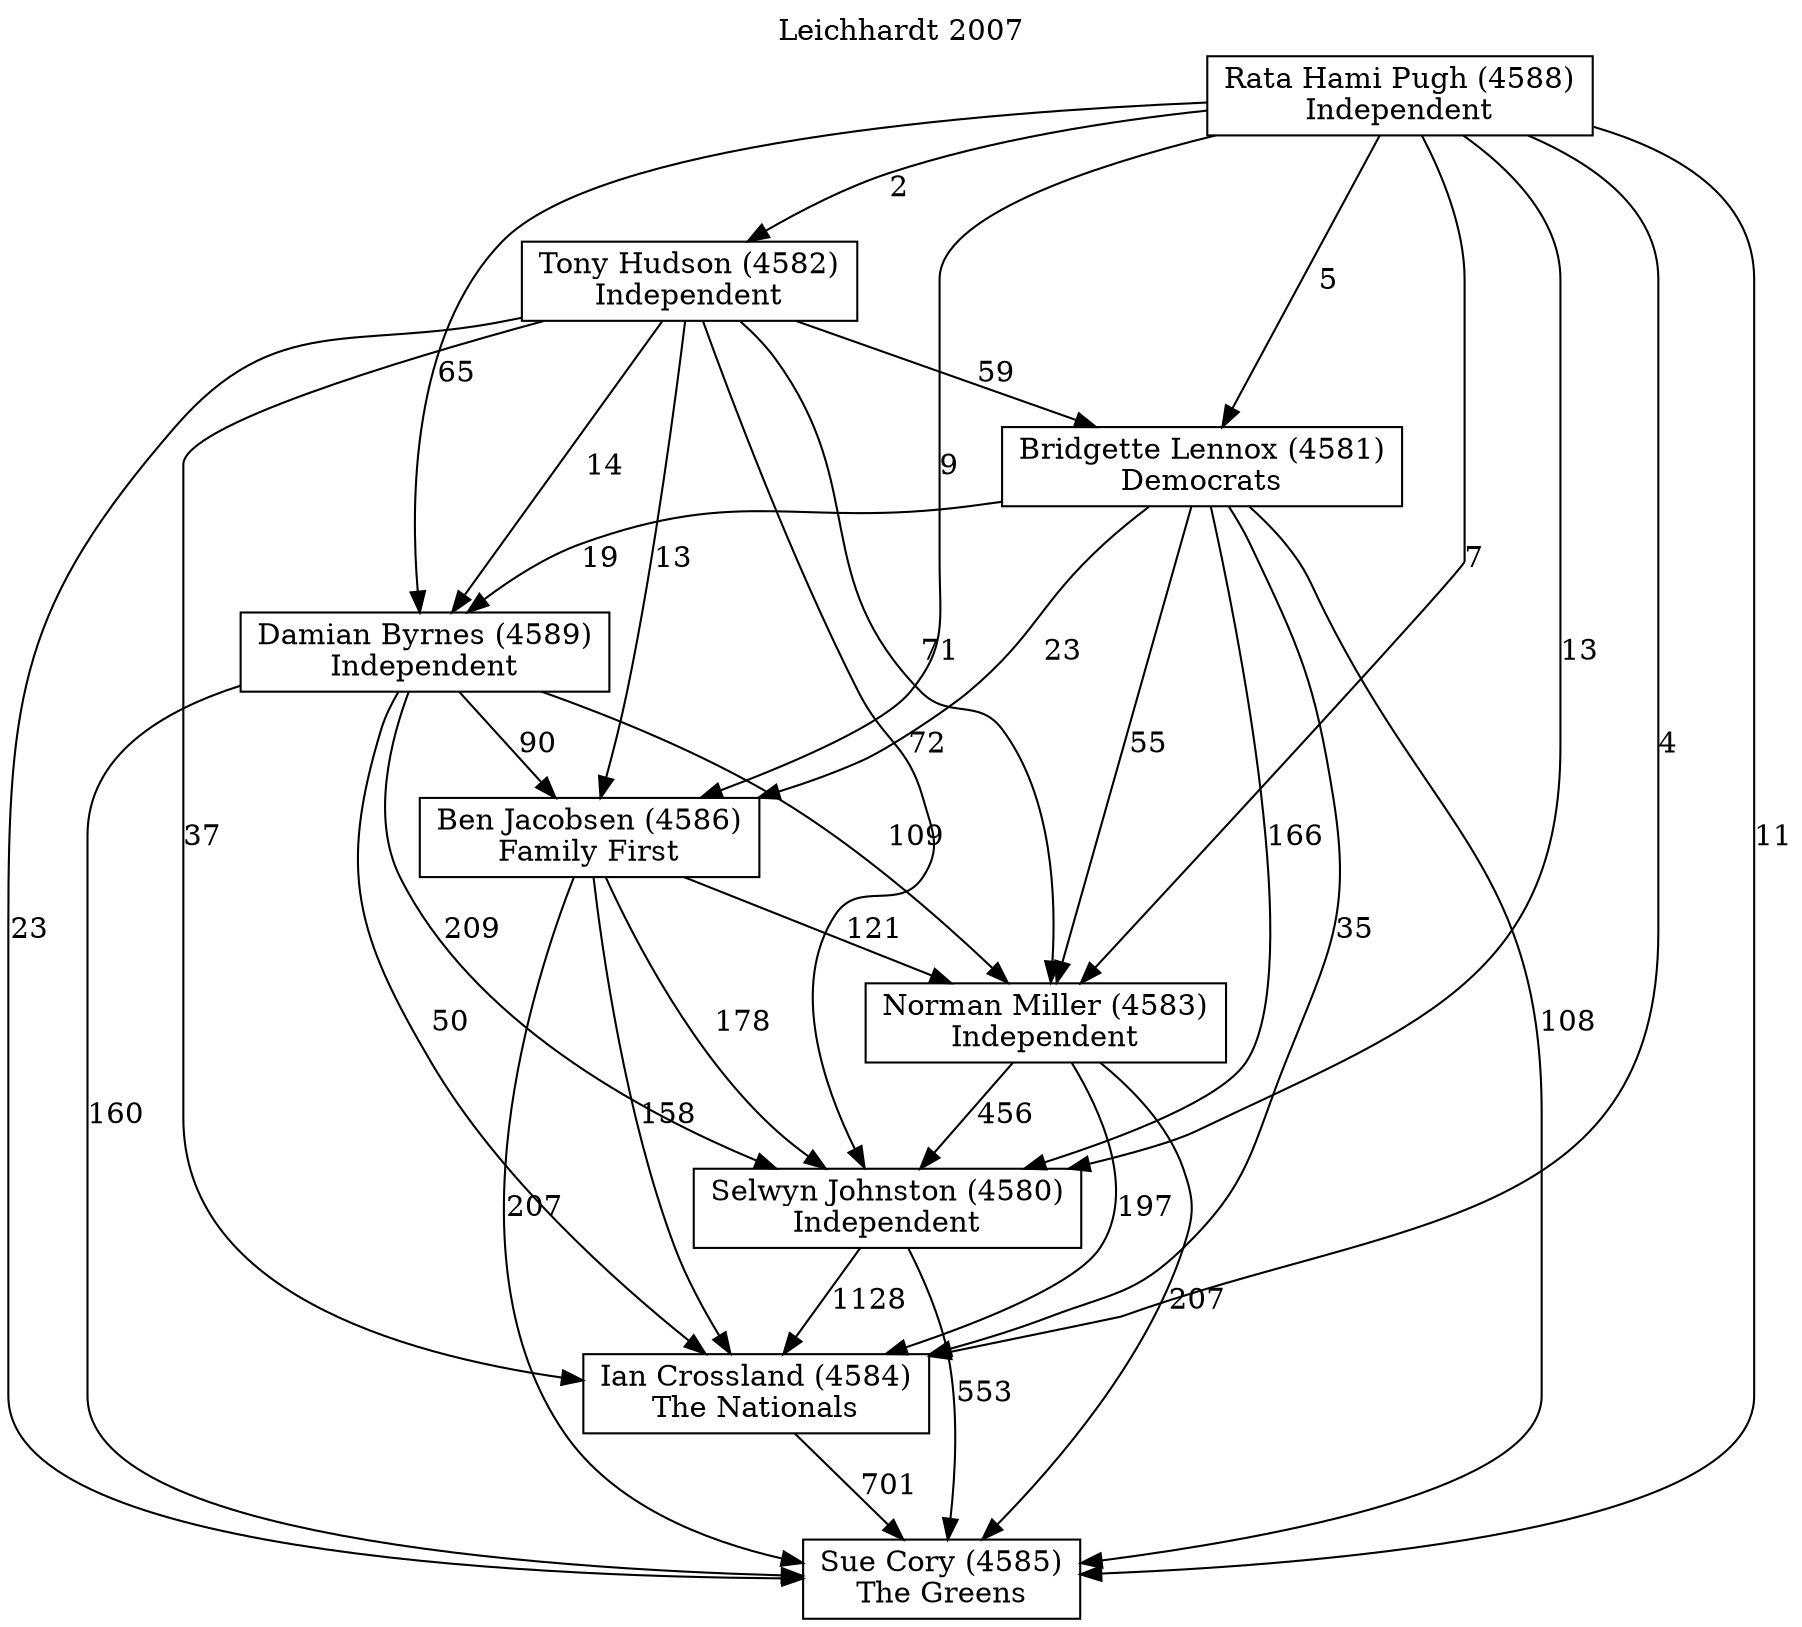 // House preference flow
digraph "Sue Cory (4585)_Leichhardt_2007" {
	graph [label="Leichhardt 2007" labelloc=t mclimit=10]
	node [shape=box]
	"Sue Cory (4585)" [label="Sue Cory (4585)
The Greens"]
	"Ian Crossland (4584)" [label="Ian Crossland (4584)
The Nationals"]
	"Selwyn Johnston (4580)" [label="Selwyn Johnston (4580)
Independent"]
	"Norman Miller (4583)" [label="Norman Miller (4583)
Independent"]
	"Ben Jacobsen (4586)" [label="Ben Jacobsen (4586)
Family First"]
	"Damian Byrnes (4589)" [label="Damian Byrnes (4589)
Independent"]
	"Bridgette Lennox (4581)" [label="Bridgette Lennox (4581)
Democrats"]
	"Tony Hudson (4582)" [label="Tony Hudson (4582)
Independent"]
	"Rata Hami Pugh (4588)" [label="Rata Hami Pugh (4588)
Independent"]
	"Sue Cory (4585)" [label="Sue Cory (4585)
The Greens"]
	"Selwyn Johnston (4580)" [label="Selwyn Johnston (4580)
Independent"]
	"Norman Miller (4583)" [label="Norman Miller (4583)
Independent"]
	"Ben Jacobsen (4586)" [label="Ben Jacobsen (4586)
Family First"]
	"Damian Byrnes (4589)" [label="Damian Byrnes (4589)
Independent"]
	"Bridgette Lennox (4581)" [label="Bridgette Lennox (4581)
Democrats"]
	"Tony Hudson (4582)" [label="Tony Hudson (4582)
Independent"]
	"Rata Hami Pugh (4588)" [label="Rata Hami Pugh (4588)
Independent"]
	"Sue Cory (4585)" [label="Sue Cory (4585)
The Greens"]
	"Norman Miller (4583)" [label="Norman Miller (4583)
Independent"]
	"Ben Jacobsen (4586)" [label="Ben Jacobsen (4586)
Family First"]
	"Damian Byrnes (4589)" [label="Damian Byrnes (4589)
Independent"]
	"Bridgette Lennox (4581)" [label="Bridgette Lennox (4581)
Democrats"]
	"Tony Hudson (4582)" [label="Tony Hudson (4582)
Independent"]
	"Rata Hami Pugh (4588)" [label="Rata Hami Pugh (4588)
Independent"]
	"Sue Cory (4585)" [label="Sue Cory (4585)
The Greens"]
	"Ben Jacobsen (4586)" [label="Ben Jacobsen (4586)
Family First"]
	"Damian Byrnes (4589)" [label="Damian Byrnes (4589)
Independent"]
	"Bridgette Lennox (4581)" [label="Bridgette Lennox (4581)
Democrats"]
	"Tony Hudson (4582)" [label="Tony Hudson (4582)
Independent"]
	"Rata Hami Pugh (4588)" [label="Rata Hami Pugh (4588)
Independent"]
	"Sue Cory (4585)" [label="Sue Cory (4585)
The Greens"]
	"Damian Byrnes (4589)" [label="Damian Byrnes (4589)
Independent"]
	"Bridgette Lennox (4581)" [label="Bridgette Lennox (4581)
Democrats"]
	"Tony Hudson (4582)" [label="Tony Hudson (4582)
Independent"]
	"Rata Hami Pugh (4588)" [label="Rata Hami Pugh (4588)
Independent"]
	"Sue Cory (4585)" [label="Sue Cory (4585)
The Greens"]
	"Bridgette Lennox (4581)" [label="Bridgette Lennox (4581)
Democrats"]
	"Tony Hudson (4582)" [label="Tony Hudson (4582)
Independent"]
	"Rata Hami Pugh (4588)" [label="Rata Hami Pugh (4588)
Independent"]
	"Sue Cory (4585)" [label="Sue Cory (4585)
The Greens"]
	"Tony Hudson (4582)" [label="Tony Hudson (4582)
Independent"]
	"Rata Hami Pugh (4588)" [label="Rata Hami Pugh (4588)
Independent"]
	"Sue Cory (4585)" [label="Sue Cory (4585)
The Greens"]
	"Rata Hami Pugh (4588)" [label="Rata Hami Pugh (4588)
Independent"]
	"Rata Hami Pugh (4588)" [label="Rata Hami Pugh (4588)
Independent"]
	"Tony Hudson (4582)" [label="Tony Hudson (4582)
Independent"]
	"Rata Hami Pugh (4588)" [label="Rata Hami Pugh (4588)
Independent"]
	"Rata Hami Pugh (4588)" [label="Rata Hami Pugh (4588)
Independent"]
	"Bridgette Lennox (4581)" [label="Bridgette Lennox (4581)
Democrats"]
	"Tony Hudson (4582)" [label="Tony Hudson (4582)
Independent"]
	"Rata Hami Pugh (4588)" [label="Rata Hami Pugh (4588)
Independent"]
	"Bridgette Lennox (4581)" [label="Bridgette Lennox (4581)
Democrats"]
	"Rata Hami Pugh (4588)" [label="Rata Hami Pugh (4588)
Independent"]
	"Rata Hami Pugh (4588)" [label="Rata Hami Pugh (4588)
Independent"]
	"Tony Hudson (4582)" [label="Tony Hudson (4582)
Independent"]
	"Rata Hami Pugh (4588)" [label="Rata Hami Pugh (4588)
Independent"]
	"Rata Hami Pugh (4588)" [label="Rata Hami Pugh (4588)
Independent"]
	"Damian Byrnes (4589)" [label="Damian Byrnes (4589)
Independent"]
	"Bridgette Lennox (4581)" [label="Bridgette Lennox (4581)
Democrats"]
	"Tony Hudson (4582)" [label="Tony Hudson (4582)
Independent"]
	"Rata Hami Pugh (4588)" [label="Rata Hami Pugh (4588)
Independent"]
	"Damian Byrnes (4589)" [label="Damian Byrnes (4589)
Independent"]
	"Tony Hudson (4582)" [label="Tony Hudson (4582)
Independent"]
	"Rata Hami Pugh (4588)" [label="Rata Hami Pugh (4588)
Independent"]
	"Damian Byrnes (4589)" [label="Damian Byrnes (4589)
Independent"]
	"Rata Hami Pugh (4588)" [label="Rata Hami Pugh (4588)
Independent"]
	"Rata Hami Pugh (4588)" [label="Rata Hami Pugh (4588)
Independent"]
	"Tony Hudson (4582)" [label="Tony Hudson (4582)
Independent"]
	"Rata Hami Pugh (4588)" [label="Rata Hami Pugh (4588)
Independent"]
	"Rata Hami Pugh (4588)" [label="Rata Hami Pugh (4588)
Independent"]
	"Bridgette Lennox (4581)" [label="Bridgette Lennox (4581)
Democrats"]
	"Tony Hudson (4582)" [label="Tony Hudson (4582)
Independent"]
	"Rata Hami Pugh (4588)" [label="Rata Hami Pugh (4588)
Independent"]
	"Bridgette Lennox (4581)" [label="Bridgette Lennox (4581)
Democrats"]
	"Rata Hami Pugh (4588)" [label="Rata Hami Pugh (4588)
Independent"]
	"Rata Hami Pugh (4588)" [label="Rata Hami Pugh (4588)
Independent"]
	"Tony Hudson (4582)" [label="Tony Hudson (4582)
Independent"]
	"Rata Hami Pugh (4588)" [label="Rata Hami Pugh (4588)
Independent"]
	"Rata Hami Pugh (4588)" [label="Rata Hami Pugh (4588)
Independent"]
	"Ben Jacobsen (4586)" [label="Ben Jacobsen (4586)
Family First"]
	"Damian Byrnes (4589)" [label="Damian Byrnes (4589)
Independent"]
	"Bridgette Lennox (4581)" [label="Bridgette Lennox (4581)
Democrats"]
	"Tony Hudson (4582)" [label="Tony Hudson (4582)
Independent"]
	"Rata Hami Pugh (4588)" [label="Rata Hami Pugh (4588)
Independent"]
	"Ben Jacobsen (4586)" [label="Ben Jacobsen (4586)
Family First"]
	"Bridgette Lennox (4581)" [label="Bridgette Lennox (4581)
Democrats"]
	"Tony Hudson (4582)" [label="Tony Hudson (4582)
Independent"]
	"Rata Hami Pugh (4588)" [label="Rata Hami Pugh (4588)
Independent"]
	"Ben Jacobsen (4586)" [label="Ben Jacobsen (4586)
Family First"]
	"Tony Hudson (4582)" [label="Tony Hudson (4582)
Independent"]
	"Rata Hami Pugh (4588)" [label="Rata Hami Pugh (4588)
Independent"]
	"Ben Jacobsen (4586)" [label="Ben Jacobsen (4586)
Family First"]
	"Rata Hami Pugh (4588)" [label="Rata Hami Pugh (4588)
Independent"]
	"Rata Hami Pugh (4588)" [label="Rata Hami Pugh (4588)
Independent"]
	"Tony Hudson (4582)" [label="Tony Hudson (4582)
Independent"]
	"Rata Hami Pugh (4588)" [label="Rata Hami Pugh (4588)
Independent"]
	"Rata Hami Pugh (4588)" [label="Rata Hami Pugh (4588)
Independent"]
	"Bridgette Lennox (4581)" [label="Bridgette Lennox (4581)
Democrats"]
	"Tony Hudson (4582)" [label="Tony Hudson (4582)
Independent"]
	"Rata Hami Pugh (4588)" [label="Rata Hami Pugh (4588)
Independent"]
	"Bridgette Lennox (4581)" [label="Bridgette Lennox (4581)
Democrats"]
	"Rata Hami Pugh (4588)" [label="Rata Hami Pugh (4588)
Independent"]
	"Rata Hami Pugh (4588)" [label="Rata Hami Pugh (4588)
Independent"]
	"Tony Hudson (4582)" [label="Tony Hudson (4582)
Independent"]
	"Rata Hami Pugh (4588)" [label="Rata Hami Pugh (4588)
Independent"]
	"Rata Hami Pugh (4588)" [label="Rata Hami Pugh (4588)
Independent"]
	"Damian Byrnes (4589)" [label="Damian Byrnes (4589)
Independent"]
	"Bridgette Lennox (4581)" [label="Bridgette Lennox (4581)
Democrats"]
	"Tony Hudson (4582)" [label="Tony Hudson (4582)
Independent"]
	"Rata Hami Pugh (4588)" [label="Rata Hami Pugh (4588)
Independent"]
	"Damian Byrnes (4589)" [label="Damian Byrnes (4589)
Independent"]
	"Tony Hudson (4582)" [label="Tony Hudson (4582)
Independent"]
	"Rata Hami Pugh (4588)" [label="Rata Hami Pugh (4588)
Independent"]
	"Damian Byrnes (4589)" [label="Damian Byrnes (4589)
Independent"]
	"Rata Hami Pugh (4588)" [label="Rata Hami Pugh (4588)
Independent"]
	"Rata Hami Pugh (4588)" [label="Rata Hami Pugh (4588)
Independent"]
	"Tony Hudson (4582)" [label="Tony Hudson (4582)
Independent"]
	"Rata Hami Pugh (4588)" [label="Rata Hami Pugh (4588)
Independent"]
	"Rata Hami Pugh (4588)" [label="Rata Hami Pugh (4588)
Independent"]
	"Bridgette Lennox (4581)" [label="Bridgette Lennox (4581)
Democrats"]
	"Tony Hudson (4582)" [label="Tony Hudson (4582)
Independent"]
	"Rata Hami Pugh (4588)" [label="Rata Hami Pugh (4588)
Independent"]
	"Bridgette Lennox (4581)" [label="Bridgette Lennox (4581)
Democrats"]
	"Rata Hami Pugh (4588)" [label="Rata Hami Pugh (4588)
Independent"]
	"Rata Hami Pugh (4588)" [label="Rata Hami Pugh (4588)
Independent"]
	"Tony Hudson (4582)" [label="Tony Hudson (4582)
Independent"]
	"Rata Hami Pugh (4588)" [label="Rata Hami Pugh (4588)
Independent"]
	"Rata Hami Pugh (4588)" [label="Rata Hami Pugh (4588)
Independent"]
	"Norman Miller (4583)" [label="Norman Miller (4583)
Independent"]
	"Ben Jacobsen (4586)" [label="Ben Jacobsen (4586)
Family First"]
	"Damian Byrnes (4589)" [label="Damian Byrnes (4589)
Independent"]
	"Bridgette Lennox (4581)" [label="Bridgette Lennox (4581)
Democrats"]
	"Tony Hudson (4582)" [label="Tony Hudson (4582)
Independent"]
	"Rata Hami Pugh (4588)" [label="Rata Hami Pugh (4588)
Independent"]
	"Norman Miller (4583)" [label="Norman Miller (4583)
Independent"]
	"Damian Byrnes (4589)" [label="Damian Byrnes (4589)
Independent"]
	"Bridgette Lennox (4581)" [label="Bridgette Lennox (4581)
Democrats"]
	"Tony Hudson (4582)" [label="Tony Hudson (4582)
Independent"]
	"Rata Hami Pugh (4588)" [label="Rata Hami Pugh (4588)
Independent"]
	"Norman Miller (4583)" [label="Norman Miller (4583)
Independent"]
	"Bridgette Lennox (4581)" [label="Bridgette Lennox (4581)
Democrats"]
	"Tony Hudson (4582)" [label="Tony Hudson (4582)
Independent"]
	"Rata Hami Pugh (4588)" [label="Rata Hami Pugh (4588)
Independent"]
	"Norman Miller (4583)" [label="Norman Miller (4583)
Independent"]
	"Tony Hudson (4582)" [label="Tony Hudson (4582)
Independent"]
	"Rata Hami Pugh (4588)" [label="Rata Hami Pugh (4588)
Independent"]
	"Norman Miller (4583)" [label="Norman Miller (4583)
Independent"]
	"Rata Hami Pugh (4588)" [label="Rata Hami Pugh (4588)
Independent"]
	"Rata Hami Pugh (4588)" [label="Rata Hami Pugh (4588)
Independent"]
	"Tony Hudson (4582)" [label="Tony Hudson (4582)
Independent"]
	"Rata Hami Pugh (4588)" [label="Rata Hami Pugh (4588)
Independent"]
	"Rata Hami Pugh (4588)" [label="Rata Hami Pugh (4588)
Independent"]
	"Bridgette Lennox (4581)" [label="Bridgette Lennox (4581)
Democrats"]
	"Tony Hudson (4582)" [label="Tony Hudson (4582)
Independent"]
	"Rata Hami Pugh (4588)" [label="Rata Hami Pugh (4588)
Independent"]
	"Bridgette Lennox (4581)" [label="Bridgette Lennox (4581)
Democrats"]
	"Rata Hami Pugh (4588)" [label="Rata Hami Pugh (4588)
Independent"]
	"Rata Hami Pugh (4588)" [label="Rata Hami Pugh (4588)
Independent"]
	"Tony Hudson (4582)" [label="Tony Hudson (4582)
Independent"]
	"Rata Hami Pugh (4588)" [label="Rata Hami Pugh (4588)
Independent"]
	"Rata Hami Pugh (4588)" [label="Rata Hami Pugh (4588)
Independent"]
	"Damian Byrnes (4589)" [label="Damian Byrnes (4589)
Independent"]
	"Bridgette Lennox (4581)" [label="Bridgette Lennox (4581)
Democrats"]
	"Tony Hudson (4582)" [label="Tony Hudson (4582)
Independent"]
	"Rata Hami Pugh (4588)" [label="Rata Hami Pugh (4588)
Independent"]
	"Damian Byrnes (4589)" [label="Damian Byrnes (4589)
Independent"]
	"Tony Hudson (4582)" [label="Tony Hudson (4582)
Independent"]
	"Rata Hami Pugh (4588)" [label="Rata Hami Pugh (4588)
Independent"]
	"Damian Byrnes (4589)" [label="Damian Byrnes (4589)
Independent"]
	"Rata Hami Pugh (4588)" [label="Rata Hami Pugh (4588)
Independent"]
	"Rata Hami Pugh (4588)" [label="Rata Hami Pugh (4588)
Independent"]
	"Tony Hudson (4582)" [label="Tony Hudson (4582)
Independent"]
	"Rata Hami Pugh (4588)" [label="Rata Hami Pugh (4588)
Independent"]
	"Rata Hami Pugh (4588)" [label="Rata Hami Pugh (4588)
Independent"]
	"Bridgette Lennox (4581)" [label="Bridgette Lennox (4581)
Democrats"]
	"Tony Hudson (4582)" [label="Tony Hudson (4582)
Independent"]
	"Rata Hami Pugh (4588)" [label="Rata Hami Pugh (4588)
Independent"]
	"Bridgette Lennox (4581)" [label="Bridgette Lennox (4581)
Democrats"]
	"Rata Hami Pugh (4588)" [label="Rata Hami Pugh (4588)
Independent"]
	"Rata Hami Pugh (4588)" [label="Rata Hami Pugh (4588)
Independent"]
	"Tony Hudson (4582)" [label="Tony Hudson (4582)
Independent"]
	"Rata Hami Pugh (4588)" [label="Rata Hami Pugh (4588)
Independent"]
	"Rata Hami Pugh (4588)" [label="Rata Hami Pugh (4588)
Independent"]
	"Ben Jacobsen (4586)" [label="Ben Jacobsen (4586)
Family First"]
	"Damian Byrnes (4589)" [label="Damian Byrnes (4589)
Independent"]
	"Bridgette Lennox (4581)" [label="Bridgette Lennox (4581)
Democrats"]
	"Tony Hudson (4582)" [label="Tony Hudson (4582)
Independent"]
	"Rata Hami Pugh (4588)" [label="Rata Hami Pugh (4588)
Independent"]
	"Ben Jacobsen (4586)" [label="Ben Jacobsen (4586)
Family First"]
	"Bridgette Lennox (4581)" [label="Bridgette Lennox (4581)
Democrats"]
	"Tony Hudson (4582)" [label="Tony Hudson (4582)
Independent"]
	"Rata Hami Pugh (4588)" [label="Rata Hami Pugh (4588)
Independent"]
	"Ben Jacobsen (4586)" [label="Ben Jacobsen (4586)
Family First"]
	"Tony Hudson (4582)" [label="Tony Hudson (4582)
Independent"]
	"Rata Hami Pugh (4588)" [label="Rata Hami Pugh (4588)
Independent"]
	"Ben Jacobsen (4586)" [label="Ben Jacobsen (4586)
Family First"]
	"Rata Hami Pugh (4588)" [label="Rata Hami Pugh (4588)
Independent"]
	"Rata Hami Pugh (4588)" [label="Rata Hami Pugh (4588)
Independent"]
	"Tony Hudson (4582)" [label="Tony Hudson (4582)
Independent"]
	"Rata Hami Pugh (4588)" [label="Rata Hami Pugh (4588)
Independent"]
	"Rata Hami Pugh (4588)" [label="Rata Hami Pugh (4588)
Independent"]
	"Bridgette Lennox (4581)" [label="Bridgette Lennox (4581)
Democrats"]
	"Tony Hudson (4582)" [label="Tony Hudson (4582)
Independent"]
	"Rata Hami Pugh (4588)" [label="Rata Hami Pugh (4588)
Independent"]
	"Bridgette Lennox (4581)" [label="Bridgette Lennox (4581)
Democrats"]
	"Rata Hami Pugh (4588)" [label="Rata Hami Pugh (4588)
Independent"]
	"Rata Hami Pugh (4588)" [label="Rata Hami Pugh (4588)
Independent"]
	"Tony Hudson (4582)" [label="Tony Hudson (4582)
Independent"]
	"Rata Hami Pugh (4588)" [label="Rata Hami Pugh (4588)
Independent"]
	"Rata Hami Pugh (4588)" [label="Rata Hami Pugh (4588)
Independent"]
	"Damian Byrnes (4589)" [label="Damian Byrnes (4589)
Independent"]
	"Bridgette Lennox (4581)" [label="Bridgette Lennox (4581)
Democrats"]
	"Tony Hudson (4582)" [label="Tony Hudson (4582)
Independent"]
	"Rata Hami Pugh (4588)" [label="Rata Hami Pugh (4588)
Independent"]
	"Damian Byrnes (4589)" [label="Damian Byrnes (4589)
Independent"]
	"Tony Hudson (4582)" [label="Tony Hudson (4582)
Independent"]
	"Rata Hami Pugh (4588)" [label="Rata Hami Pugh (4588)
Independent"]
	"Damian Byrnes (4589)" [label="Damian Byrnes (4589)
Independent"]
	"Rata Hami Pugh (4588)" [label="Rata Hami Pugh (4588)
Independent"]
	"Rata Hami Pugh (4588)" [label="Rata Hami Pugh (4588)
Independent"]
	"Tony Hudson (4582)" [label="Tony Hudson (4582)
Independent"]
	"Rata Hami Pugh (4588)" [label="Rata Hami Pugh (4588)
Independent"]
	"Rata Hami Pugh (4588)" [label="Rata Hami Pugh (4588)
Independent"]
	"Bridgette Lennox (4581)" [label="Bridgette Lennox (4581)
Democrats"]
	"Tony Hudson (4582)" [label="Tony Hudson (4582)
Independent"]
	"Rata Hami Pugh (4588)" [label="Rata Hami Pugh (4588)
Independent"]
	"Bridgette Lennox (4581)" [label="Bridgette Lennox (4581)
Democrats"]
	"Rata Hami Pugh (4588)" [label="Rata Hami Pugh (4588)
Independent"]
	"Rata Hami Pugh (4588)" [label="Rata Hami Pugh (4588)
Independent"]
	"Tony Hudson (4582)" [label="Tony Hudson (4582)
Independent"]
	"Rata Hami Pugh (4588)" [label="Rata Hami Pugh (4588)
Independent"]
	"Rata Hami Pugh (4588)" [label="Rata Hami Pugh (4588)
Independent"]
	"Selwyn Johnston (4580)" [label="Selwyn Johnston (4580)
Independent"]
	"Norman Miller (4583)" [label="Norman Miller (4583)
Independent"]
	"Ben Jacobsen (4586)" [label="Ben Jacobsen (4586)
Family First"]
	"Damian Byrnes (4589)" [label="Damian Byrnes (4589)
Independent"]
	"Bridgette Lennox (4581)" [label="Bridgette Lennox (4581)
Democrats"]
	"Tony Hudson (4582)" [label="Tony Hudson (4582)
Independent"]
	"Rata Hami Pugh (4588)" [label="Rata Hami Pugh (4588)
Independent"]
	"Selwyn Johnston (4580)" [label="Selwyn Johnston (4580)
Independent"]
	"Ben Jacobsen (4586)" [label="Ben Jacobsen (4586)
Family First"]
	"Damian Byrnes (4589)" [label="Damian Byrnes (4589)
Independent"]
	"Bridgette Lennox (4581)" [label="Bridgette Lennox (4581)
Democrats"]
	"Tony Hudson (4582)" [label="Tony Hudson (4582)
Independent"]
	"Rata Hami Pugh (4588)" [label="Rata Hami Pugh (4588)
Independent"]
	"Selwyn Johnston (4580)" [label="Selwyn Johnston (4580)
Independent"]
	"Damian Byrnes (4589)" [label="Damian Byrnes (4589)
Independent"]
	"Bridgette Lennox (4581)" [label="Bridgette Lennox (4581)
Democrats"]
	"Tony Hudson (4582)" [label="Tony Hudson (4582)
Independent"]
	"Rata Hami Pugh (4588)" [label="Rata Hami Pugh (4588)
Independent"]
	"Selwyn Johnston (4580)" [label="Selwyn Johnston (4580)
Independent"]
	"Bridgette Lennox (4581)" [label="Bridgette Lennox (4581)
Democrats"]
	"Tony Hudson (4582)" [label="Tony Hudson (4582)
Independent"]
	"Rata Hami Pugh (4588)" [label="Rata Hami Pugh (4588)
Independent"]
	"Selwyn Johnston (4580)" [label="Selwyn Johnston (4580)
Independent"]
	"Tony Hudson (4582)" [label="Tony Hudson (4582)
Independent"]
	"Rata Hami Pugh (4588)" [label="Rata Hami Pugh (4588)
Independent"]
	"Selwyn Johnston (4580)" [label="Selwyn Johnston (4580)
Independent"]
	"Rata Hami Pugh (4588)" [label="Rata Hami Pugh (4588)
Independent"]
	"Rata Hami Pugh (4588)" [label="Rata Hami Pugh (4588)
Independent"]
	"Tony Hudson (4582)" [label="Tony Hudson (4582)
Independent"]
	"Rata Hami Pugh (4588)" [label="Rata Hami Pugh (4588)
Independent"]
	"Rata Hami Pugh (4588)" [label="Rata Hami Pugh (4588)
Independent"]
	"Bridgette Lennox (4581)" [label="Bridgette Lennox (4581)
Democrats"]
	"Tony Hudson (4582)" [label="Tony Hudson (4582)
Independent"]
	"Rata Hami Pugh (4588)" [label="Rata Hami Pugh (4588)
Independent"]
	"Bridgette Lennox (4581)" [label="Bridgette Lennox (4581)
Democrats"]
	"Rata Hami Pugh (4588)" [label="Rata Hami Pugh (4588)
Independent"]
	"Rata Hami Pugh (4588)" [label="Rata Hami Pugh (4588)
Independent"]
	"Tony Hudson (4582)" [label="Tony Hudson (4582)
Independent"]
	"Rata Hami Pugh (4588)" [label="Rata Hami Pugh (4588)
Independent"]
	"Rata Hami Pugh (4588)" [label="Rata Hami Pugh (4588)
Independent"]
	"Damian Byrnes (4589)" [label="Damian Byrnes (4589)
Independent"]
	"Bridgette Lennox (4581)" [label="Bridgette Lennox (4581)
Democrats"]
	"Tony Hudson (4582)" [label="Tony Hudson (4582)
Independent"]
	"Rata Hami Pugh (4588)" [label="Rata Hami Pugh (4588)
Independent"]
	"Damian Byrnes (4589)" [label="Damian Byrnes (4589)
Independent"]
	"Tony Hudson (4582)" [label="Tony Hudson (4582)
Independent"]
	"Rata Hami Pugh (4588)" [label="Rata Hami Pugh (4588)
Independent"]
	"Damian Byrnes (4589)" [label="Damian Byrnes (4589)
Independent"]
	"Rata Hami Pugh (4588)" [label="Rata Hami Pugh (4588)
Independent"]
	"Rata Hami Pugh (4588)" [label="Rata Hami Pugh (4588)
Independent"]
	"Tony Hudson (4582)" [label="Tony Hudson (4582)
Independent"]
	"Rata Hami Pugh (4588)" [label="Rata Hami Pugh (4588)
Independent"]
	"Rata Hami Pugh (4588)" [label="Rata Hami Pugh (4588)
Independent"]
	"Bridgette Lennox (4581)" [label="Bridgette Lennox (4581)
Democrats"]
	"Tony Hudson (4582)" [label="Tony Hudson (4582)
Independent"]
	"Rata Hami Pugh (4588)" [label="Rata Hami Pugh (4588)
Independent"]
	"Bridgette Lennox (4581)" [label="Bridgette Lennox (4581)
Democrats"]
	"Rata Hami Pugh (4588)" [label="Rata Hami Pugh (4588)
Independent"]
	"Rata Hami Pugh (4588)" [label="Rata Hami Pugh (4588)
Independent"]
	"Tony Hudson (4582)" [label="Tony Hudson (4582)
Independent"]
	"Rata Hami Pugh (4588)" [label="Rata Hami Pugh (4588)
Independent"]
	"Rata Hami Pugh (4588)" [label="Rata Hami Pugh (4588)
Independent"]
	"Ben Jacobsen (4586)" [label="Ben Jacobsen (4586)
Family First"]
	"Damian Byrnes (4589)" [label="Damian Byrnes (4589)
Independent"]
	"Bridgette Lennox (4581)" [label="Bridgette Lennox (4581)
Democrats"]
	"Tony Hudson (4582)" [label="Tony Hudson (4582)
Independent"]
	"Rata Hami Pugh (4588)" [label="Rata Hami Pugh (4588)
Independent"]
	"Ben Jacobsen (4586)" [label="Ben Jacobsen (4586)
Family First"]
	"Bridgette Lennox (4581)" [label="Bridgette Lennox (4581)
Democrats"]
	"Tony Hudson (4582)" [label="Tony Hudson (4582)
Independent"]
	"Rata Hami Pugh (4588)" [label="Rata Hami Pugh (4588)
Independent"]
	"Ben Jacobsen (4586)" [label="Ben Jacobsen (4586)
Family First"]
	"Tony Hudson (4582)" [label="Tony Hudson (4582)
Independent"]
	"Rata Hami Pugh (4588)" [label="Rata Hami Pugh (4588)
Independent"]
	"Ben Jacobsen (4586)" [label="Ben Jacobsen (4586)
Family First"]
	"Rata Hami Pugh (4588)" [label="Rata Hami Pugh (4588)
Independent"]
	"Rata Hami Pugh (4588)" [label="Rata Hami Pugh (4588)
Independent"]
	"Tony Hudson (4582)" [label="Tony Hudson (4582)
Independent"]
	"Rata Hami Pugh (4588)" [label="Rata Hami Pugh (4588)
Independent"]
	"Rata Hami Pugh (4588)" [label="Rata Hami Pugh (4588)
Independent"]
	"Bridgette Lennox (4581)" [label="Bridgette Lennox (4581)
Democrats"]
	"Tony Hudson (4582)" [label="Tony Hudson (4582)
Independent"]
	"Rata Hami Pugh (4588)" [label="Rata Hami Pugh (4588)
Independent"]
	"Bridgette Lennox (4581)" [label="Bridgette Lennox (4581)
Democrats"]
	"Rata Hami Pugh (4588)" [label="Rata Hami Pugh (4588)
Independent"]
	"Rata Hami Pugh (4588)" [label="Rata Hami Pugh (4588)
Independent"]
	"Tony Hudson (4582)" [label="Tony Hudson (4582)
Independent"]
	"Rata Hami Pugh (4588)" [label="Rata Hami Pugh (4588)
Independent"]
	"Rata Hami Pugh (4588)" [label="Rata Hami Pugh (4588)
Independent"]
	"Damian Byrnes (4589)" [label="Damian Byrnes (4589)
Independent"]
	"Bridgette Lennox (4581)" [label="Bridgette Lennox (4581)
Democrats"]
	"Tony Hudson (4582)" [label="Tony Hudson (4582)
Independent"]
	"Rata Hami Pugh (4588)" [label="Rata Hami Pugh (4588)
Independent"]
	"Damian Byrnes (4589)" [label="Damian Byrnes (4589)
Independent"]
	"Tony Hudson (4582)" [label="Tony Hudson (4582)
Independent"]
	"Rata Hami Pugh (4588)" [label="Rata Hami Pugh (4588)
Independent"]
	"Damian Byrnes (4589)" [label="Damian Byrnes (4589)
Independent"]
	"Rata Hami Pugh (4588)" [label="Rata Hami Pugh (4588)
Independent"]
	"Rata Hami Pugh (4588)" [label="Rata Hami Pugh (4588)
Independent"]
	"Tony Hudson (4582)" [label="Tony Hudson (4582)
Independent"]
	"Rata Hami Pugh (4588)" [label="Rata Hami Pugh (4588)
Independent"]
	"Rata Hami Pugh (4588)" [label="Rata Hami Pugh (4588)
Independent"]
	"Bridgette Lennox (4581)" [label="Bridgette Lennox (4581)
Democrats"]
	"Tony Hudson (4582)" [label="Tony Hudson (4582)
Independent"]
	"Rata Hami Pugh (4588)" [label="Rata Hami Pugh (4588)
Independent"]
	"Bridgette Lennox (4581)" [label="Bridgette Lennox (4581)
Democrats"]
	"Rata Hami Pugh (4588)" [label="Rata Hami Pugh (4588)
Independent"]
	"Rata Hami Pugh (4588)" [label="Rata Hami Pugh (4588)
Independent"]
	"Tony Hudson (4582)" [label="Tony Hudson (4582)
Independent"]
	"Rata Hami Pugh (4588)" [label="Rata Hami Pugh (4588)
Independent"]
	"Rata Hami Pugh (4588)" [label="Rata Hami Pugh (4588)
Independent"]
	"Norman Miller (4583)" [label="Norman Miller (4583)
Independent"]
	"Ben Jacobsen (4586)" [label="Ben Jacobsen (4586)
Family First"]
	"Damian Byrnes (4589)" [label="Damian Byrnes (4589)
Independent"]
	"Bridgette Lennox (4581)" [label="Bridgette Lennox (4581)
Democrats"]
	"Tony Hudson (4582)" [label="Tony Hudson (4582)
Independent"]
	"Rata Hami Pugh (4588)" [label="Rata Hami Pugh (4588)
Independent"]
	"Norman Miller (4583)" [label="Norman Miller (4583)
Independent"]
	"Damian Byrnes (4589)" [label="Damian Byrnes (4589)
Independent"]
	"Bridgette Lennox (4581)" [label="Bridgette Lennox (4581)
Democrats"]
	"Tony Hudson (4582)" [label="Tony Hudson (4582)
Independent"]
	"Rata Hami Pugh (4588)" [label="Rata Hami Pugh (4588)
Independent"]
	"Norman Miller (4583)" [label="Norman Miller (4583)
Independent"]
	"Bridgette Lennox (4581)" [label="Bridgette Lennox (4581)
Democrats"]
	"Tony Hudson (4582)" [label="Tony Hudson (4582)
Independent"]
	"Rata Hami Pugh (4588)" [label="Rata Hami Pugh (4588)
Independent"]
	"Norman Miller (4583)" [label="Norman Miller (4583)
Independent"]
	"Tony Hudson (4582)" [label="Tony Hudson (4582)
Independent"]
	"Rata Hami Pugh (4588)" [label="Rata Hami Pugh (4588)
Independent"]
	"Norman Miller (4583)" [label="Norman Miller (4583)
Independent"]
	"Rata Hami Pugh (4588)" [label="Rata Hami Pugh (4588)
Independent"]
	"Rata Hami Pugh (4588)" [label="Rata Hami Pugh (4588)
Independent"]
	"Tony Hudson (4582)" [label="Tony Hudson (4582)
Independent"]
	"Rata Hami Pugh (4588)" [label="Rata Hami Pugh (4588)
Independent"]
	"Rata Hami Pugh (4588)" [label="Rata Hami Pugh (4588)
Independent"]
	"Bridgette Lennox (4581)" [label="Bridgette Lennox (4581)
Democrats"]
	"Tony Hudson (4582)" [label="Tony Hudson (4582)
Independent"]
	"Rata Hami Pugh (4588)" [label="Rata Hami Pugh (4588)
Independent"]
	"Bridgette Lennox (4581)" [label="Bridgette Lennox (4581)
Democrats"]
	"Rata Hami Pugh (4588)" [label="Rata Hami Pugh (4588)
Independent"]
	"Rata Hami Pugh (4588)" [label="Rata Hami Pugh (4588)
Independent"]
	"Tony Hudson (4582)" [label="Tony Hudson (4582)
Independent"]
	"Rata Hami Pugh (4588)" [label="Rata Hami Pugh (4588)
Independent"]
	"Rata Hami Pugh (4588)" [label="Rata Hami Pugh (4588)
Independent"]
	"Damian Byrnes (4589)" [label="Damian Byrnes (4589)
Independent"]
	"Bridgette Lennox (4581)" [label="Bridgette Lennox (4581)
Democrats"]
	"Tony Hudson (4582)" [label="Tony Hudson (4582)
Independent"]
	"Rata Hami Pugh (4588)" [label="Rata Hami Pugh (4588)
Independent"]
	"Damian Byrnes (4589)" [label="Damian Byrnes (4589)
Independent"]
	"Tony Hudson (4582)" [label="Tony Hudson (4582)
Independent"]
	"Rata Hami Pugh (4588)" [label="Rata Hami Pugh (4588)
Independent"]
	"Damian Byrnes (4589)" [label="Damian Byrnes (4589)
Independent"]
	"Rata Hami Pugh (4588)" [label="Rata Hami Pugh (4588)
Independent"]
	"Rata Hami Pugh (4588)" [label="Rata Hami Pugh (4588)
Independent"]
	"Tony Hudson (4582)" [label="Tony Hudson (4582)
Independent"]
	"Rata Hami Pugh (4588)" [label="Rata Hami Pugh (4588)
Independent"]
	"Rata Hami Pugh (4588)" [label="Rata Hami Pugh (4588)
Independent"]
	"Bridgette Lennox (4581)" [label="Bridgette Lennox (4581)
Democrats"]
	"Tony Hudson (4582)" [label="Tony Hudson (4582)
Independent"]
	"Rata Hami Pugh (4588)" [label="Rata Hami Pugh (4588)
Independent"]
	"Bridgette Lennox (4581)" [label="Bridgette Lennox (4581)
Democrats"]
	"Rata Hami Pugh (4588)" [label="Rata Hami Pugh (4588)
Independent"]
	"Rata Hami Pugh (4588)" [label="Rata Hami Pugh (4588)
Independent"]
	"Tony Hudson (4582)" [label="Tony Hudson (4582)
Independent"]
	"Rata Hami Pugh (4588)" [label="Rata Hami Pugh (4588)
Independent"]
	"Rata Hami Pugh (4588)" [label="Rata Hami Pugh (4588)
Independent"]
	"Ben Jacobsen (4586)" [label="Ben Jacobsen (4586)
Family First"]
	"Damian Byrnes (4589)" [label="Damian Byrnes (4589)
Independent"]
	"Bridgette Lennox (4581)" [label="Bridgette Lennox (4581)
Democrats"]
	"Tony Hudson (4582)" [label="Tony Hudson (4582)
Independent"]
	"Rata Hami Pugh (4588)" [label="Rata Hami Pugh (4588)
Independent"]
	"Ben Jacobsen (4586)" [label="Ben Jacobsen (4586)
Family First"]
	"Bridgette Lennox (4581)" [label="Bridgette Lennox (4581)
Democrats"]
	"Tony Hudson (4582)" [label="Tony Hudson (4582)
Independent"]
	"Rata Hami Pugh (4588)" [label="Rata Hami Pugh (4588)
Independent"]
	"Ben Jacobsen (4586)" [label="Ben Jacobsen (4586)
Family First"]
	"Tony Hudson (4582)" [label="Tony Hudson (4582)
Independent"]
	"Rata Hami Pugh (4588)" [label="Rata Hami Pugh (4588)
Independent"]
	"Ben Jacobsen (4586)" [label="Ben Jacobsen (4586)
Family First"]
	"Rata Hami Pugh (4588)" [label="Rata Hami Pugh (4588)
Independent"]
	"Rata Hami Pugh (4588)" [label="Rata Hami Pugh (4588)
Independent"]
	"Tony Hudson (4582)" [label="Tony Hudson (4582)
Independent"]
	"Rata Hami Pugh (4588)" [label="Rata Hami Pugh (4588)
Independent"]
	"Rata Hami Pugh (4588)" [label="Rata Hami Pugh (4588)
Independent"]
	"Bridgette Lennox (4581)" [label="Bridgette Lennox (4581)
Democrats"]
	"Tony Hudson (4582)" [label="Tony Hudson (4582)
Independent"]
	"Rata Hami Pugh (4588)" [label="Rata Hami Pugh (4588)
Independent"]
	"Bridgette Lennox (4581)" [label="Bridgette Lennox (4581)
Democrats"]
	"Rata Hami Pugh (4588)" [label="Rata Hami Pugh (4588)
Independent"]
	"Rata Hami Pugh (4588)" [label="Rata Hami Pugh (4588)
Independent"]
	"Tony Hudson (4582)" [label="Tony Hudson (4582)
Independent"]
	"Rata Hami Pugh (4588)" [label="Rata Hami Pugh (4588)
Independent"]
	"Rata Hami Pugh (4588)" [label="Rata Hami Pugh (4588)
Independent"]
	"Damian Byrnes (4589)" [label="Damian Byrnes (4589)
Independent"]
	"Bridgette Lennox (4581)" [label="Bridgette Lennox (4581)
Democrats"]
	"Tony Hudson (4582)" [label="Tony Hudson (4582)
Independent"]
	"Rata Hami Pugh (4588)" [label="Rata Hami Pugh (4588)
Independent"]
	"Damian Byrnes (4589)" [label="Damian Byrnes (4589)
Independent"]
	"Tony Hudson (4582)" [label="Tony Hudson (4582)
Independent"]
	"Rata Hami Pugh (4588)" [label="Rata Hami Pugh (4588)
Independent"]
	"Damian Byrnes (4589)" [label="Damian Byrnes (4589)
Independent"]
	"Rata Hami Pugh (4588)" [label="Rata Hami Pugh (4588)
Independent"]
	"Rata Hami Pugh (4588)" [label="Rata Hami Pugh (4588)
Independent"]
	"Tony Hudson (4582)" [label="Tony Hudson (4582)
Independent"]
	"Rata Hami Pugh (4588)" [label="Rata Hami Pugh (4588)
Independent"]
	"Rata Hami Pugh (4588)" [label="Rata Hami Pugh (4588)
Independent"]
	"Bridgette Lennox (4581)" [label="Bridgette Lennox (4581)
Democrats"]
	"Tony Hudson (4582)" [label="Tony Hudson (4582)
Independent"]
	"Rata Hami Pugh (4588)" [label="Rata Hami Pugh (4588)
Independent"]
	"Bridgette Lennox (4581)" [label="Bridgette Lennox (4581)
Democrats"]
	"Rata Hami Pugh (4588)" [label="Rata Hami Pugh (4588)
Independent"]
	"Rata Hami Pugh (4588)" [label="Rata Hami Pugh (4588)
Independent"]
	"Tony Hudson (4582)" [label="Tony Hudson (4582)
Independent"]
	"Rata Hami Pugh (4588)" [label="Rata Hami Pugh (4588)
Independent"]
	"Rata Hami Pugh (4588)" [label="Rata Hami Pugh (4588)
Independent"]
	"Ian Crossland (4584)" [label="Ian Crossland (4584)
The Nationals"]
	"Selwyn Johnston (4580)" [label="Selwyn Johnston (4580)
Independent"]
	"Norman Miller (4583)" [label="Norman Miller (4583)
Independent"]
	"Ben Jacobsen (4586)" [label="Ben Jacobsen (4586)
Family First"]
	"Damian Byrnes (4589)" [label="Damian Byrnes (4589)
Independent"]
	"Bridgette Lennox (4581)" [label="Bridgette Lennox (4581)
Democrats"]
	"Tony Hudson (4582)" [label="Tony Hudson (4582)
Independent"]
	"Rata Hami Pugh (4588)" [label="Rata Hami Pugh (4588)
Independent"]
	"Ian Crossland (4584)" [label="Ian Crossland (4584)
The Nationals"]
	"Norman Miller (4583)" [label="Norman Miller (4583)
Independent"]
	"Ben Jacobsen (4586)" [label="Ben Jacobsen (4586)
Family First"]
	"Damian Byrnes (4589)" [label="Damian Byrnes (4589)
Independent"]
	"Bridgette Lennox (4581)" [label="Bridgette Lennox (4581)
Democrats"]
	"Tony Hudson (4582)" [label="Tony Hudson (4582)
Independent"]
	"Rata Hami Pugh (4588)" [label="Rata Hami Pugh (4588)
Independent"]
	"Ian Crossland (4584)" [label="Ian Crossland (4584)
The Nationals"]
	"Ben Jacobsen (4586)" [label="Ben Jacobsen (4586)
Family First"]
	"Damian Byrnes (4589)" [label="Damian Byrnes (4589)
Independent"]
	"Bridgette Lennox (4581)" [label="Bridgette Lennox (4581)
Democrats"]
	"Tony Hudson (4582)" [label="Tony Hudson (4582)
Independent"]
	"Rata Hami Pugh (4588)" [label="Rata Hami Pugh (4588)
Independent"]
	"Ian Crossland (4584)" [label="Ian Crossland (4584)
The Nationals"]
	"Damian Byrnes (4589)" [label="Damian Byrnes (4589)
Independent"]
	"Bridgette Lennox (4581)" [label="Bridgette Lennox (4581)
Democrats"]
	"Tony Hudson (4582)" [label="Tony Hudson (4582)
Independent"]
	"Rata Hami Pugh (4588)" [label="Rata Hami Pugh (4588)
Independent"]
	"Ian Crossland (4584)" [label="Ian Crossland (4584)
The Nationals"]
	"Bridgette Lennox (4581)" [label="Bridgette Lennox (4581)
Democrats"]
	"Tony Hudson (4582)" [label="Tony Hudson (4582)
Independent"]
	"Rata Hami Pugh (4588)" [label="Rata Hami Pugh (4588)
Independent"]
	"Ian Crossland (4584)" [label="Ian Crossland (4584)
The Nationals"]
	"Tony Hudson (4582)" [label="Tony Hudson (4582)
Independent"]
	"Rata Hami Pugh (4588)" [label="Rata Hami Pugh (4588)
Independent"]
	"Ian Crossland (4584)" [label="Ian Crossland (4584)
The Nationals"]
	"Rata Hami Pugh (4588)" [label="Rata Hami Pugh (4588)
Independent"]
	"Rata Hami Pugh (4588)" [label="Rata Hami Pugh (4588)
Independent"]
	"Tony Hudson (4582)" [label="Tony Hudson (4582)
Independent"]
	"Rata Hami Pugh (4588)" [label="Rata Hami Pugh (4588)
Independent"]
	"Rata Hami Pugh (4588)" [label="Rata Hami Pugh (4588)
Independent"]
	"Bridgette Lennox (4581)" [label="Bridgette Lennox (4581)
Democrats"]
	"Tony Hudson (4582)" [label="Tony Hudson (4582)
Independent"]
	"Rata Hami Pugh (4588)" [label="Rata Hami Pugh (4588)
Independent"]
	"Bridgette Lennox (4581)" [label="Bridgette Lennox (4581)
Democrats"]
	"Rata Hami Pugh (4588)" [label="Rata Hami Pugh (4588)
Independent"]
	"Rata Hami Pugh (4588)" [label="Rata Hami Pugh (4588)
Independent"]
	"Tony Hudson (4582)" [label="Tony Hudson (4582)
Independent"]
	"Rata Hami Pugh (4588)" [label="Rata Hami Pugh (4588)
Independent"]
	"Rata Hami Pugh (4588)" [label="Rata Hami Pugh (4588)
Independent"]
	"Damian Byrnes (4589)" [label="Damian Byrnes (4589)
Independent"]
	"Bridgette Lennox (4581)" [label="Bridgette Lennox (4581)
Democrats"]
	"Tony Hudson (4582)" [label="Tony Hudson (4582)
Independent"]
	"Rata Hami Pugh (4588)" [label="Rata Hami Pugh (4588)
Independent"]
	"Damian Byrnes (4589)" [label="Damian Byrnes (4589)
Independent"]
	"Tony Hudson (4582)" [label="Tony Hudson (4582)
Independent"]
	"Rata Hami Pugh (4588)" [label="Rata Hami Pugh (4588)
Independent"]
	"Damian Byrnes (4589)" [label="Damian Byrnes (4589)
Independent"]
	"Rata Hami Pugh (4588)" [label="Rata Hami Pugh (4588)
Independent"]
	"Rata Hami Pugh (4588)" [label="Rata Hami Pugh (4588)
Independent"]
	"Tony Hudson (4582)" [label="Tony Hudson (4582)
Independent"]
	"Rata Hami Pugh (4588)" [label="Rata Hami Pugh (4588)
Independent"]
	"Rata Hami Pugh (4588)" [label="Rata Hami Pugh (4588)
Independent"]
	"Bridgette Lennox (4581)" [label="Bridgette Lennox (4581)
Democrats"]
	"Tony Hudson (4582)" [label="Tony Hudson (4582)
Independent"]
	"Rata Hami Pugh (4588)" [label="Rata Hami Pugh (4588)
Independent"]
	"Bridgette Lennox (4581)" [label="Bridgette Lennox (4581)
Democrats"]
	"Rata Hami Pugh (4588)" [label="Rata Hami Pugh (4588)
Independent"]
	"Rata Hami Pugh (4588)" [label="Rata Hami Pugh (4588)
Independent"]
	"Tony Hudson (4582)" [label="Tony Hudson (4582)
Independent"]
	"Rata Hami Pugh (4588)" [label="Rata Hami Pugh (4588)
Independent"]
	"Rata Hami Pugh (4588)" [label="Rata Hami Pugh (4588)
Independent"]
	"Ben Jacobsen (4586)" [label="Ben Jacobsen (4586)
Family First"]
	"Damian Byrnes (4589)" [label="Damian Byrnes (4589)
Independent"]
	"Bridgette Lennox (4581)" [label="Bridgette Lennox (4581)
Democrats"]
	"Tony Hudson (4582)" [label="Tony Hudson (4582)
Independent"]
	"Rata Hami Pugh (4588)" [label="Rata Hami Pugh (4588)
Independent"]
	"Ben Jacobsen (4586)" [label="Ben Jacobsen (4586)
Family First"]
	"Bridgette Lennox (4581)" [label="Bridgette Lennox (4581)
Democrats"]
	"Tony Hudson (4582)" [label="Tony Hudson (4582)
Independent"]
	"Rata Hami Pugh (4588)" [label="Rata Hami Pugh (4588)
Independent"]
	"Ben Jacobsen (4586)" [label="Ben Jacobsen (4586)
Family First"]
	"Tony Hudson (4582)" [label="Tony Hudson (4582)
Independent"]
	"Rata Hami Pugh (4588)" [label="Rata Hami Pugh (4588)
Independent"]
	"Ben Jacobsen (4586)" [label="Ben Jacobsen (4586)
Family First"]
	"Rata Hami Pugh (4588)" [label="Rata Hami Pugh (4588)
Independent"]
	"Rata Hami Pugh (4588)" [label="Rata Hami Pugh (4588)
Independent"]
	"Tony Hudson (4582)" [label="Tony Hudson (4582)
Independent"]
	"Rata Hami Pugh (4588)" [label="Rata Hami Pugh (4588)
Independent"]
	"Rata Hami Pugh (4588)" [label="Rata Hami Pugh (4588)
Independent"]
	"Bridgette Lennox (4581)" [label="Bridgette Lennox (4581)
Democrats"]
	"Tony Hudson (4582)" [label="Tony Hudson (4582)
Independent"]
	"Rata Hami Pugh (4588)" [label="Rata Hami Pugh (4588)
Independent"]
	"Bridgette Lennox (4581)" [label="Bridgette Lennox (4581)
Democrats"]
	"Rata Hami Pugh (4588)" [label="Rata Hami Pugh (4588)
Independent"]
	"Rata Hami Pugh (4588)" [label="Rata Hami Pugh (4588)
Independent"]
	"Tony Hudson (4582)" [label="Tony Hudson (4582)
Independent"]
	"Rata Hami Pugh (4588)" [label="Rata Hami Pugh (4588)
Independent"]
	"Rata Hami Pugh (4588)" [label="Rata Hami Pugh (4588)
Independent"]
	"Damian Byrnes (4589)" [label="Damian Byrnes (4589)
Independent"]
	"Bridgette Lennox (4581)" [label="Bridgette Lennox (4581)
Democrats"]
	"Tony Hudson (4582)" [label="Tony Hudson (4582)
Independent"]
	"Rata Hami Pugh (4588)" [label="Rata Hami Pugh (4588)
Independent"]
	"Damian Byrnes (4589)" [label="Damian Byrnes (4589)
Independent"]
	"Tony Hudson (4582)" [label="Tony Hudson (4582)
Independent"]
	"Rata Hami Pugh (4588)" [label="Rata Hami Pugh (4588)
Independent"]
	"Damian Byrnes (4589)" [label="Damian Byrnes (4589)
Independent"]
	"Rata Hami Pugh (4588)" [label="Rata Hami Pugh (4588)
Independent"]
	"Rata Hami Pugh (4588)" [label="Rata Hami Pugh (4588)
Independent"]
	"Tony Hudson (4582)" [label="Tony Hudson (4582)
Independent"]
	"Rata Hami Pugh (4588)" [label="Rata Hami Pugh (4588)
Independent"]
	"Rata Hami Pugh (4588)" [label="Rata Hami Pugh (4588)
Independent"]
	"Bridgette Lennox (4581)" [label="Bridgette Lennox (4581)
Democrats"]
	"Tony Hudson (4582)" [label="Tony Hudson (4582)
Independent"]
	"Rata Hami Pugh (4588)" [label="Rata Hami Pugh (4588)
Independent"]
	"Bridgette Lennox (4581)" [label="Bridgette Lennox (4581)
Democrats"]
	"Rata Hami Pugh (4588)" [label="Rata Hami Pugh (4588)
Independent"]
	"Rata Hami Pugh (4588)" [label="Rata Hami Pugh (4588)
Independent"]
	"Tony Hudson (4582)" [label="Tony Hudson (4582)
Independent"]
	"Rata Hami Pugh (4588)" [label="Rata Hami Pugh (4588)
Independent"]
	"Rata Hami Pugh (4588)" [label="Rata Hami Pugh (4588)
Independent"]
	"Norman Miller (4583)" [label="Norman Miller (4583)
Independent"]
	"Ben Jacobsen (4586)" [label="Ben Jacobsen (4586)
Family First"]
	"Damian Byrnes (4589)" [label="Damian Byrnes (4589)
Independent"]
	"Bridgette Lennox (4581)" [label="Bridgette Lennox (4581)
Democrats"]
	"Tony Hudson (4582)" [label="Tony Hudson (4582)
Independent"]
	"Rata Hami Pugh (4588)" [label="Rata Hami Pugh (4588)
Independent"]
	"Norman Miller (4583)" [label="Norman Miller (4583)
Independent"]
	"Damian Byrnes (4589)" [label="Damian Byrnes (4589)
Independent"]
	"Bridgette Lennox (4581)" [label="Bridgette Lennox (4581)
Democrats"]
	"Tony Hudson (4582)" [label="Tony Hudson (4582)
Independent"]
	"Rata Hami Pugh (4588)" [label="Rata Hami Pugh (4588)
Independent"]
	"Norman Miller (4583)" [label="Norman Miller (4583)
Independent"]
	"Bridgette Lennox (4581)" [label="Bridgette Lennox (4581)
Democrats"]
	"Tony Hudson (4582)" [label="Tony Hudson (4582)
Independent"]
	"Rata Hami Pugh (4588)" [label="Rata Hami Pugh (4588)
Independent"]
	"Norman Miller (4583)" [label="Norman Miller (4583)
Independent"]
	"Tony Hudson (4582)" [label="Tony Hudson (4582)
Independent"]
	"Rata Hami Pugh (4588)" [label="Rata Hami Pugh (4588)
Independent"]
	"Norman Miller (4583)" [label="Norman Miller (4583)
Independent"]
	"Rata Hami Pugh (4588)" [label="Rata Hami Pugh (4588)
Independent"]
	"Rata Hami Pugh (4588)" [label="Rata Hami Pugh (4588)
Independent"]
	"Tony Hudson (4582)" [label="Tony Hudson (4582)
Independent"]
	"Rata Hami Pugh (4588)" [label="Rata Hami Pugh (4588)
Independent"]
	"Rata Hami Pugh (4588)" [label="Rata Hami Pugh (4588)
Independent"]
	"Bridgette Lennox (4581)" [label="Bridgette Lennox (4581)
Democrats"]
	"Tony Hudson (4582)" [label="Tony Hudson (4582)
Independent"]
	"Rata Hami Pugh (4588)" [label="Rata Hami Pugh (4588)
Independent"]
	"Bridgette Lennox (4581)" [label="Bridgette Lennox (4581)
Democrats"]
	"Rata Hami Pugh (4588)" [label="Rata Hami Pugh (4588)
Independent"]
	"Rata Hami Pugh (4588)" [label="Rata Hami Pugh (4588)
Independent"]
	"Tony Hudson (4582)" [label="Tony Hudson (4582)
Independent"]
	"Rata Hami Pugh (4588)" [label="Rata Hami Pugh (4588)
Independent"]
	"Rata Hami Pugh (4588)" [label="Rata Hami Pugh (4588)
Independent"]
	"Damian Byrnes (4589)" [label="Damian Byrnes (4589)
Independent"]
	"Bridgette Lennox (4581)" [label="Bridgette Lennox (4581)
Democrats"]
	"Tony Hudson (4582)" [label="Tony Hudson (4582)
Independent"]
	"Rata Hami Pugh (4588)" [label="Rata Hami Pugh (4588)
Independent"]
	"Damian Byrnes (4589)" [label="Damian Byrnes (4589)
Independent"]
	"Tony Hudson (4582)" [label="Tony Hudson (4582)
Independent"]
	"Rata Hami Pugh (4588)" [label="Rata Hami Pugh (4588)
Independent"]
	"Damian Byrnes (4589)" [label="Damian Byrnes (4589)
Independent"]
	"Rata Hami Pugh (4588)" [label="Rata Hami Pugh (4588)
Independent"]
	"Rata Hami Pugh (4588)" [label="Rata Hami Pugh (4588)
Independent"]
	"Tony Hudson (4582)" [label="Tony Hudson (4582)
Independent"]
	"Rata Hami Pugh (4588)" [label="Rata Hami Pugh (4588)
Independent"]
	"Rata Hami Pugh (4588)" [label="Rata Hami Pugh (4588)
Independent"]
	"Bridgette Lennox (4581)" [label="Bridgette Lennox (4581)
Democrats"]
	"Tony Hudson (4582)" [label="Tony Hudson (4582)
Independent"]
	"Rata Hami Pugh (4588)" [label="Rata Hami Pugh (4588)
Independent"]
	"Bridgette Lennox (4581)" [label="Bridgette Lennox (4581)
Democrats"]
	"Rata Hami Pugh (4588)" [label="Rata Hami Pugh (4588)
Independent"]
	"Rata Hami Pugh (4588)" [label="Rata Hami Pugh (4588)
Independent"]
	"Tony Hudson (4582)" [label="Tony Hudson (4582)
Independent"]
	"Rata Hami Pugh (4588)" [label="Rata Hami Pugh (4588)
Independent"]
	"Rata Hami Pugh (4588)" [label="Rata Hami Pugh (4588)
Independent"]
	"Ben Jacobsen (4586)" [label="Ben Jacobsen (4586)
Family First"]
	"Damian Byrnes (4589)" [label="Damian Byrnes (4589)
Independent"]
	"Bridgette Lennox (4581)" [label="Bridgette Lennox (4581)
Democrats"]
	"Tony Hudson (4582)" [label="Tony Hudson (4582)
Independent"]
	"Rata Hami Pugh (4588)" [label="Rata Hami Pugh (4588)
Independent"]
	"Ben Jacobsen (4586)" [label="Ben Jacobsen (4586)
Family First"]
	"Bridgette Lennox (4581)" [label="Bridgette Lennox (4581)
Democrats"]
	"Tony Hudson (4582)" [label="Tony Hudson (4582)
Independent"]
	"Rata Hami Pugh (4588)" [label="Rata Hami Pugh (4588)
Independent"]
	"Ben Jacobsen (4586)" [label="Ben Jacobsen (4586)
Family First"]
	"Tony Hudson (4582)" [label="Tony Hudson (4582)
Independent"]
	"Rata Hami Pugh (4588)" [label="Rata Hami Pugh (4588)
Independent"]
	"Ben Jacobsen (4586)" [label="Ben Jacobsen (4586)
Family First"]
	"Rata Hami Pugh (4588)" [label="Rata Hami Pugh (4588)
Independent"]
	"Rata Hami Pugh (4588)" [label="Rata Hami Pugh (4588)
Independent"]
	"Tony Hudson (4582)" [label="Tony Hudson (4582)
Independent"]
	"Rata Hami Pugh (4588)" [label="Rata Hami Pugh (4588)
Independent"]
	"Rata Hami Pugh (4588)" [label="Rata Hami Pugh (4588)
Independent"]
	"Bridgette Lennox (4581)" [label="Bridgette Lennox (4581)
Democrats"]
	"Tony Hudson (4582)" [label="Tony Hudson (4582)
Independent"]
	"Rata Hami Pugh (4588)" [label="Rata Hami Pugh (4588)
Independent"]
	"Bridgette Lennox (4581)" [label="Bridgette Lennox (4581)
Democrats"]
	"Rata Hami Pugh (4588)" [label="Rata Hami Pugh (4588)
Independent"]
	"Rata Hami Pugh (4588)" [label="Rata Hami Pugh (4588)
Independent"]
	"Tony Hudson (4582)" [label="Tony Hudson (4582)
Independent"]
	"Rata Hami Pugh (4588)" [label="Rata Hami Pugh (4588)
Independent"]
	"Rata Hami Pugh (4588)" [label="Rata Hami Pugh (4588)
Independent"]
	"Damian Byrnes (4589)" [label="Damian Byrnes (4589)
Independent"]
	"Bridgette Lennox (4581)" [label="Bridgette Lennox (4581)
Democrats"]
	"Tony Hudson (4582)" [label="Tony Hudson (4582)
Independent"]
	"Rata Hami Pugh (4588)" [label="Rata Hami Pugh (4588)
Independent"]
	"Damian Byrnes (4589)" [label="Damian Byrnes (4589)
Independent"]
	"Tony Hudson (4582)" [label="Tony Hudson (4582)
Independent"]
	"Rata Hami Pugh (4588)" [label="Rata Hami Pugh (4588)
Independent"]
	"Damian Byrnes (4589)" [label="Damian Byrnes (4589)
Independent"]
	"Rata Hami Pugh (4588)" [label="Rata Hami Pugh (4588)
Independent"]
	"Rata Hami Pugh (4588)" [label="Rata Hami Pugh (4588)
Independent"]
	"Tony Hudson (4582)" [label="Tony Hudson (4582)
Independent"]
	"Rata Hami Pugh (4588)" [label="Rata Hami Pugh (4588)
Independent"]
	"Rata Hami Pugh (4588)" [label="Rata Hami Pugh (4588)
Independent"]
	"Bridgette Lennox (4581)" [label="Bridgette Lennox (4581)
Democrats"]
	"Tony Hudson (4582)" [label="Tony Hudson (4582)
Independent"]
	"Rata Hami Pugh (4588)" [label="Rata Hami Pugh (4588)
Independent"]
	"Bridgette Lennox (4581)" [label="Bridgette Lennox (4581)
Democrats"]
	"Rata Hami Pugh (4588)" [label="Rata Hami Pugh (4588)
Independent"]
	"Rata Hami Pugh (4588)" [label="Rata Hami Pugh (4588)
Independent"]
	"Tony Hudson (4582)" [label="Tony Hudson (4582)
Independent"]
	"Rata Hami Pugh (4588)" [label="Rata Hami Pugh (4588)
Independent"]
	"Rata Hami Pugh (4588)" [label="Rata Hami Pugh (4588)
Independent"]
	"Selwyn Johnston (4580)" [label="Selwyn Johnston (4580)
Independent"]
	"Norman Miller (4583)" [label="Norman Miller (4583)
Independent"]
	"Ben Jacobsen (4586)" [label="Ben Jacobsen (4586)
Family First"]
	"Damian Byrnes (4589)" [label="Damian Byrnes (4589)
Independent"]
	"Bridgette Lennox (4581)" [label="Bridgette Lennox (4581)
Democrats"]
	"Tony Hudson (4582)" [label="Tony Hudson (4582)
Independent"]
	"Rata Hami Pugh (4588)" [label="Rata Hami Pugh (4588)
Independent"]
	"Selwyn Johnston (4580)" [label="Selwyn Johnston (4580)
Independent"]
	"Ben Jacobsen (4586)" [label="Ben Jacobsen (4586)
Family First"]
	"Damian Byrnes (4589)" [label="Damian Byrnes (4589)
Independent"]
	"Bridgette Lennox (4581)" [label="Bridgette Lennox (4581)
Democrats"]
	"Tony Hudson (4582)" [label="Tony Hudson (4582)
Independent"]
	"Rata Hami Pugh (4588)" [label="Rata Hami Pugh (4588)
Independent"]
	"Selwyn Johnston (4580)" [label="Selwyn Johnston (4580)
Independent"]
	"Damian Byrnes (4589)" [label="Damian Byrnes (4589)
Independent"]
	"Bridgette Lennox (4581)" [label="Bridgette Lennox (4581)
Democrats"]
	"Tony Hudson (4582)" [label="Tony Hudson (4582)
Independent"]
	"Rata Hami Pugh (4588)" [label="Rata Hami Pugh (4588)
Independent"]
	"Selwyn Johnston (4580)" [label="Selwyn Johnston (4580)
Independent"]
	"Bridgette Lennox (4581)" [label="Bridgette Lennox (4581)
Democrats"]
	"Tony Hudson (4582)" [label="Tony Hudson (4582)
Independent"]
	"Rata Hami Pugh (4588)" [label="Rata Hami Pugh (4588)
Independent"]
	"Selwyn Johnston (4580)" [label="Selwyn Johnston (4580)
Independent"]
	"Tony Hudson (4582)" [label="Tony Hudson (4582)
Independent"]
	"Rata Hami Pugh (4588)" [label="Rata Hami Pugh (4588)
Independent"]
	"Selwyn Johnston (4580)" [label="Selwyn Johnston (4580)
Independent"]
	"Rata Hami Pugh (4588)" [label="Rata Hami Pugh (4588)
Independent"]
	"Rata Hami Pugh (4588)" [label="Rata Hami Pugh (4588)
Independent"]
	"Tony Hudson (4582)" [label="Tony Hudson (4582)
Independent"]
	"Rata Hami Pugh (4588)" [label="Rata Hami Pugh (4588)
Independent"]
	"Rata Hami Pugh (4588)" [label="Rata Hami Pugh (4588)
Independent"]
	"Bridgette Lennox (4581)" [label="Bridgette Lennox (4581)
Democrats"]
	"Tony Hudson (4582)" [label="Tony Hudson (4582)
Independent"]
	"Rata Hami Pugh (4588)" [label="Rata Hami Pugh (4588)
Independent"]
	"Bridgette Lennox (4581)" [label="Bridgette Lennox (4581)
Democrats"]
	"Rata Hami Pugh (4588)" [label="Rata Hami Pugh (4588)
Independent"]
	"Rata Hami Pugh (4588)" [label="Rata Hami Pugh (4588)
Independent"]
	"Tony Hudson (4582)" [label="Tony Hudson (4582)
Independent"]
	"Rata Hami Pugh (4588)" [label="Rata Hami Pugh (4588)
Independent"]
	"Rata Hami Pugh (4588)" [label="Rata Hami Pugh (4588)
Independent"]
	"Damian Byrnes (4589)" [label="Damian Byrnes (4589)
Independent"]
	"Bridgette Lennox (4581)" [label="Bridgette Lennox (4581)
Democrats"]
	"Tony Hudson (4582)" [label="Tony Hudson (4582)
Independent"]
	"Rata Hami Pugh (4588)" [label="Rata Hami Pugh (4588)
Independent"]
	"Damian Byrnes (4589)" [label="Damian Byrnes (4589)
Independent"]
	"Tony Hudson (4582)" [label="Tony Hudson (4582)
Independent"]
	"Rata Hami Pugh (4588)" [label="Rata Hami Pugh (4588)
Independent"]
	"Damian Byrnes (4589)" [label="Damian Byrnes (4589)
Independent"]
	"Rata Hami Pugh (4588)" [label="Rata Hami Pugh (4588)
Independent"]
	"Rata Hami Pugh (4588)" [label="Rata Hami Pugh (4588)
Independent"]
	"Tony Hudson (4582)" [label="Tony Hudson (4582)
Independent"]
	"Rata Hami Pugh (4588)" [label="Rata Hami Pugh (4588)
Independent"]
	"Rata Hami Pugh (4588)" [label="Rata Hami Pugh (4588)
Independent"]
	"Bridgette Lennox (4581)" [label="Bridgette Lennox (4581)
Democrats"]
	"Tony Hudson (4582)" [label="Tony Hudson (4582)
Independent"]
	"Rata Hami Pugh (4588)" [label="Rata Hami Pugh (4588)
Independent"]
	"Bridgette Lennox (4581)" [label="Bridgette Lennox (4581)
Democrats"]
	"Rata Hami Pugh (4588)" [label="Rata Hami Pugh (4588)
Independent"]
	"Rata Hami Pugh (4588)" [label="Rata Hami Pugh (4588)
Independent"]
	"Tony Hudson (4582)" [label="Tony Hudson (4582)
Independent"]
	"Rata Hami Pugh (4588)" [label="Rata Hami Pugh (4588)
Independent"]
	"Rata Hami Pugh (4588)" [label="Rata Hami Pugh (4588)
Independent"]
	"Ben Jacobsen (4586)" [label="Ben Jacobsen (4586)
Family First"]
	"Damian Byrnes (4589)" [label="Damian Byrnes (4589)
Independent"]
	"Bridgette Lennox (4581)" [label="Bridgette Lennox (4581)
Democrats"]
	"Tony Hudson (4582)" [label="Tony Hudson (4582)
Independent"]
	"Rata Hami Pugh (4588)" [label="Rata Hami Pugh (4588)
Independent"]
	"Ben Jacobsen (4586)" [label="Ben Jacobsen (4586)
Family First"]
	"Bridgette Lennox (4581)" [label="Bridgette Lennox (4581)
Democrats"]
	"Tony Hudson (4582)" [label="Tony Hudson (4582)
Independent"]
	"Rata Hami Pugh (4588)" [label="Rata Hami Pugh (4588)
Independent"]
	"Ben Jacobsen (4586)" [label="Ben Jacobsen (4586)
Family First"]
	"Tony Hudson (4582)" [label="Tony Hudson (4582)
Independent"]
	"Rata Hami Pugh (4588)" [label="Rata Hami Pugh (4588)
Independent"]
	"Ben Jacobsen (4586)" [label="Ben Jacobsen (4586)
Family First"]
	"Rata Hami Pugh (4588)" [label="Rata Hami Pugh (4588)
Independent"]
	"Rata Hami Pugh (4588)" [label="Rata Hami Pugh (4588)
Independent"]
	"Tony Hudson (4582)" [label="Tony Hudson (4582)
Independent"]
	"Rata Hami Pugh (4588)" [label="Rata Hami Pugh (4588)
Independent"]
	"Rata Hami Pugh (4588)" [label="Rata Hami Pugh (4588)
Independent"]
	"Bridgette Lennox (4581)" [label="Bridgette Lennox (4581)
Democrats"]
	"Tony Hudson (4582)" [label="Tony Hudson (4582)
Independent"]
	"Rata Hami Pugh (4588)" [label="Rata Hami Pugh (4588)
Independent"]
	"Bridgette Lennox (4581)" [label="Bridgette Lennox (4581)
Democrats"]
	"Rata Hami Pugh (4588)" [label="Rata Hami Pugh (4588)
Independent"]
	"Rata Hami Pugh (4588)" [label="Rata Hami Pugh (4588)
Independent"]
	"Tony Hudson (4582)" [label="Tony Hudson (4582)
Independent"]
	"Rata Hami Pugh (4588)" [label="Rata Hami Pugh (4588)
Independent"]
	"Rata Hami Pugh (4588)" [label="Rata Hami Pugh (4588)
Independent"]
	"Damian Byrnes (4589)" [label="Damian Byrnes (4589)
Independent"]
	"Bridgette Lennox (4581)" [label="Bridgette Lennox (4581)
Democrats"]
	"Tony Hudson (4582)" [label="Tony Hudson (4582)
Independent"]
	"Rata Hami Pugh (4588)" [label="Rata Hami Pugh (4588)
Independent"]
	"Damian Byrnes (4589)" [label="Damian Byrnes (4589)
Independent"]
	"Tony Hudson (4582)" [label="Tony Hudson (4582)
Independent"]
	"Rata Hami Pugh (4588)" [label="Rata Hami Pugh (4588)
Independent"]
	"Damian Byrnes (4589)" [label="Damian Byrnes (4589)
Independent"]
	"Rata Hami Pugh (4588)" [label="Rata Hami Pugh (4588)
Independent"]
	"Rata Hami Pugh (4588)" [label="Rata Hami Pugh (4588)
Independent"]
	"Tony Hudson (4582)" [label="Tony Hudson (4582)
Independent"]
	"Rata Hami Pugh (4588)" [label="Rata Hami Pugh (4588)
Independent"]
	"Rata Hami Pugh (4588)" [label="Rata Hami Pugh (4588)
Independent"]
	"Bridgette Lennox (4581)" [label="Bridgette Lennox (4581)
Democrats"]
	"Tony Hudson (4582)" [label="Tony Hudson (4582)
Independent"]
	"Rata Hami Pugh (4588)" [label="Rata Hami Pugh (4588)
Independent"]
	"Bridgette Lennox (4581)" [label="Bridgette Lennox (4581)
Democrats"]
	"Rata Hami Pugh (4588)" [label="Rata Hami Pugh (4588)
Independent"]
	"Rata Hami Pugh (4588)" [label="Rata Hami Pugh (4588)
Independent"]
	"Tony Hudson (4582)" [label="Tony Hudson (4582)
Independent"]
	"Rata Hami Pugh (4588)" [label="Rata Hami Pugh (4588)
Independent"]
	"Rata Hami Pugh (4588)" [label="Rata Hami Pugh (4588)
Independent"]
	"Norman Miller (4583)" [label="Norman Miller (4583)
Independent"]
	"Ben Jacobsen (4586)" [label="Ben Jacobsen (4586)
Family First"]
	"Damian Byrnes (4589)" [label="Damian Byrnes (4589)
Independent"]
	"Bridgette Lennox (4581)" [label="Bridgette Lennox (4581)
Democrats"]
	"Tony Hudson (4582)" [label="Tony Hudson (4582)
Independent"]
	"Rata Hami Pugh (4588)" [label="Rata Hami Pugh (4588)
Independent"]
	"Norman Miller (4583)" [label="Norman Miller (4583)
Independent"]
	"Damian Byrnes (4589)" [label="Damian Byrnes (4589)
Independent"]
	"Bridgette Lennox (4581)" [label="Bridgette Lennox (4581)
Democrats"]
	"Tony Hudson (4582)" [label="Tony Hudson (4582)
Independent"]
	"Rata Hami Pugh (4588)" [label="Rata Hami Pugh (4588)
Independent"]
	"Norman Miller (4583)" [label="Norman Miller (4583)
Independent"]
	"Bridgette Lennox (4581)" [label="Bridgette Lennox (4581)
Democrats"]
	"Tony Hudson (4582)" [label="Tony Hudson (4582)
Independent"]
	"Rata Hami Pugh (4588)" [label="Rata Hami Pugh (4588)
Independent"]
	"Norman Miller (4583)" [label="Norman Miller (4583)
Independent"]
	"Tony Hudson (4582)" [label="Tony Hudson (4582)
Independent"]
	"Rata Hami Pugh (4588)" [label="Rata Hami Pugh (4588)
Independent"]
	"Norman Miller (4583)" [label="Norman Miller (4583)
Independent"]
	"Rata Hami Pugh (4588)" [label="Rata Hami Pugh (4588)
Independent"]
	"Rata Hami Pugh (4588)" [label="Rata Hami Pugh (4588)
Independent"]
	"Tony Hudson (4582)" [label="Tony Hudson (4582)
Independent"]
	"Rata Hami Pugh (4588)" [label="Rata Hami Pugh (4588)
Independent"]
	"Rata Hami Pugh (4588)" [label="Rata Hami Pugh (4588)
Independent"]
	"Bridgette Lennox (4581)" [label="Bridgette Lennox (4581)
Democrats"]
	"Tony Hudson (4582)" [label="Tony Hudson (4582)
Independent"]
	"Rata Hami Pugh (4588)" [label="Rata Hami Pugh (4588)
Independent"]
	"Bridgette Lennox (4581)" [label="Bridgette Lennox (4581)
Democrats"]
	"Rata Hami Pugh (4588)" [label="Rata Hami Pugh (4588)
Independent"]
	"Rata Hami Pugh (4588)" [label="Rata Hami Pugh (4588)
Independent"]
	"Tony Hudson (4582)" [label="Tony Hudson (4582)
Independent"]
	"Rata Hami Pugh (4588)" [label="Rata Hami Pugh (4588)
Independent"]
	"Rata Hami Pugh (4588)" [label="Rata Hami Pugh (4588)
Independent"]
	"Damian Byrnes (4589)" [label="Damian Byrnes (4589)
Independent"]
	"Bridgette Lennox (4581)" [label="Bridgette Lennox (4581)
Democrats"]
	"Tony Hudson (4582)" [label="Tony Hudson (4582)
Independent"]
	"Rata Hami Pugh (4588)" [label="Rata Hami Pugh (4588)
Independent"]
	"Damian Byrnes (4589)" [label="Damian Byrnes (4589)
Independent"]
	"Tony Hudson (4582)" [label="Tony Hudson (4582)
Independent"]
	"Rata Hami Pugh (4588)" [label="Rata Hami Pugh (4588)
Independent"]
	"Damian Byrnes (4589)" [label="Damian Byrnes (4589)
Independent"]
	"Rata Hami Pugh (4588)" [label="Rata Hami Pugh (4588)
Independent"]
	"Rata Hami Pugh (4588)" [label="Rata Hami Pugh (4588)
Independent"]
	"Tony Hudson (4582)" [label="Tony Hudson (4582)
Independent"]
	"Rata Hami Pugh (4588)" [label="Rata Hami Pugh (4588)
Independent"]
	"Rata Hami Pugh (4588)" [label="Rata Hami Pugh (4588)
Independent"]
	"Bridgette Lennox (4581)" [label="Bridgette Lennox (4581)
Democrats"]
	"Tony Hudson (4582)" [label="Tony Hudson (4582)
Independent"]
	"Rata Hami Pugh (4588)" [label="Rata Hami Pugh (4588)
Independent"]
	"Bridgette Lennox (4581)" [label="Bridgette Lennox (4581)
Democrats"]
	"Rata Hami Pugh (4588)" [label="Rata Hami Pugh (4588)
Independent"]
	"Rata Hami Pugh (4588)" [label="Rata Hami Pugh (4588)
Independent"]
	"Tony Hudson (4582)" [label="Tony Hudson (4582)
Independent"]
	"Rata Hami Pugh (4588)" [label="Rata Hami Pugh (4588)
Independent"]
	"Rata Hami Pugh (4588)" [label="Rata Hami Pugh (4588)
Independent"]
	"Ben Jacobsen (4586)" [label="Ben Jacobsen (4586)
Family First"]
	"Damian Byrnes (4589)" [label="Damian Byrnes (4589)
Independent"]
	"Bridgette Lennox (4581)" [label="Bridgette Lennox (4581)
Democrats"]
	"Tony Hudson (4582)" [label="Tony Hudson (4582)
Independent"]
	"Rata Hami Pugh (4588)" [label="Rata Hami Pugh (4588)
Independent"]
	"Ben Jacobsen (4586)" [label="Ben Jacobsen (4586)
Family First"]
	"Bridgette Lennox (4581)" [label="Bridgette Lennox (4581)
Democrats"]
	"Tony Hudson (4582)" [label="Tony Hudson (4582)
Independent"]
	"Rata Hami Pugh (4588)" [label="Rata Hami Pugh (4588)
Independent"]
	"Ben Jacobsen (4586)" [label="Ben Jacobsen (4586)
Family First"]
	"Tony Hudson (4582)" [label="Tony Hudson (4582)
Independent"]
	"Rata Hami Pugh (4588)" [label="Rata Hami Pugh (4588)
Independent"]
	"Ben Jacobsen (4586)" [label="Ben Jacobsen (4586)
Family First"]
	"Rata Hami Pugh (4588)" [label="Rata Hami Pugh (4588)
Independent"]
	"Rata Hami Pugh (4588)" [label="Rata Hami Pugh (4588)
Independent"]
	"Tony Hudson (4582)" [label="Tony Hudson (4582)
Independent"]
	"Rata Hami Pugh (4588)" [label="Rata Hami Pugh (4588)
Independent"]
	"Rata Hami Pugh (4588)" [label="Rata Hami Pugh (4588)
Independent"]
	"Bridgette Lennox (4581)" [label="Bridgette Lennox (4581)
Democrats"]
	"Tony Hudson (4582)" [label="Tony Hudson (4582)
Independent"]
	"Rata Hami Pugh (4588)" [label="Rata Hami Pugh (4588)
Independent"]
	"Bridgette Lennox (4581)" [label="Bridgette Lennox (4581)
Democrats"]
	"Rata Hami Pugh (4588)" [label="Rata Hami Pugh (4588)
Independent"]
	"Rata Hami Pugh (4588)" [label="Rata Hami Pugh (4588)
Independent"]
	"Tony Hudson (4582)" [label="Tony Hudson (4582)
Independent"]
	"Rata Hami Pugh (4588)" [label="Rata Hami Pugh (4588)
Independent"]
	"Rata Hami Pugh (4588)" [label="Rata Hami Pugh (4588)
Independent"]
	"Damian Byrnes (4589)" [label="Damian Byrnes (4589)
Independent"]
	"Bridgette Lennox (4581)" [label="Bridgette Lennox (4581)
Democrats"]
	"Tony Hudson (4582)" [label="Tony Hudson (4582)
Independent"]
	"Rata Hami Pugh (4588)" [label="Rata Hami Pugh (4588)
Independent"]
	"Damian Byrnes (4589)" [label="Damian Byrnes (4589)
Independent"]
	"Tony Hudson (4582)" [label="Tony Hudson (4582)
Independent"]
	"Rata Hami Pugh (4588)" [label="Rata Hami Pugh (4588)
Independent"]
	"Damian Byrnes (4589)" [label="Damian Byrnes (4589)
Independent"]
	"Rata Hami Pugh (4588)" [label="Rata Hami Pugh (4588)
Independent"]
	"Rata Hami Pugh (4588)" [label="Rata Hami Pugh (4588)
Independent"]
	"Tony Hudson (4582)" [label="Tony Hudson (4582)
Independent"]
	"Rata Hami Pugh (4588)" [label="Rata Hami Pugh (4588)
Independent"]
	"Rata Hami Pugh (4588)" [label="Rata Hami Pugh (4588)
Independent"]
	"Bridgette Lennox (4581)" [label="Bridgette Lennox (4581)
Democrats"]
	"Tony Hudson (4582)" [label="Tony Hudson (4582)
Independent"]
	"Rata Hami Pugh (4588)" [label="Rata Hami Pugh (4588)
Independent"]
	"Bridgette Lennox (4581)" [label="Bridgette Lennox (4581)
Democrats"]
	"Rata Hami Pugh (4588)" [label="Rata Hami Pugh (4588)
Independent"]
	"Rata Hami Pugh (4588)" [label="Rata Hami Pugh (4588)
Independent"]
	"Tony Hudson (4582)" [label="Tony Hudson (4582)
Independent"]
	"Rata Hami Pugh (4588)" [label="Rata Hami Pugh (4588)
Independent"]
	"Rata Hami Pugh (4588)" [label="Rata Hami Pugh (4588)
Independent"]
	"Ian Crossland (4584)" -> "Sue Cory (4585)" [label=701]
	"Selwyn Johnston (4580)" -> "Ian Crossland (4584)" [label=1128]
	"Norman Miller (4583)" -> "Selwyn Johnston (4580)" [label=456]
	"Ben Jacobsen (4586)" -> "Norman Miller (4583)" [label=121]
	"Damian Byrnes (4589)" -> "Ben Jacobsen (4586)" [label=90]
	"Bridgette Lennox (4581)" -> "Damian Byrnes (4589)" [label=19]
	"Tony Hudson (4582)" -> "Bridgette Lennox (4581)" [label=59]
	"Rata Hami Pugh (4588)" -> "Tony Hudson (4582)" [label=2]
	"Selwyn Johnston (4580)" -> "Sue Cory (4585)" [label=553]
	"Norman Miller (4583)" -> "Sue Cory (4585)" [label=207]
	"Ben Jacobsen (4586)" -> "Sue Cory (4585)" [label=207]
	"Damian Byrnes (4589)" -> "Sue Cory (4585)" [label=160]
	"Bridgette Lennox (4581)" -> "Sue Cory (4585)" [label=108]
	"Tony Hudson (4582)" -> "Sue Cory (4585)" [label=23]
	"Rata Hami Pugh (4588)" -> "Sue Cory (4585)" [label=11]
	"Rata Hami Pugh (4588)" -> "Bridgette Lennox (4581)" [label=5]
	"Tony Hudson (4582)" -> "Damian Byrnes (4589)" [label=14]
	"Rata Hami Pugh (4588)" -> "Damian Byrnes (4589)" [label=65]
	"Bridgette Lennox (4581)" -> "Ben Jacobsen (4586)" [label=23]
	"Tony Hudson (4582)" -> "Ben Jacobsen (4586)" [label=13]
	"Rata Hami Pugh (4588)" -> "Ben Jacobsen (4586)" [label=9]
	"Damian Byrnes (4589)" -> "Norman Miller (4583)" [label=109]
	"Bridgette Lennox (4581)" -> "Norman Miller (4583)" [label=55]
	"Tony Hudson (4582)" -> "Norman Miller (4583)" [label=71]
	"Rata Hami Pugh (4588)" -> "Norman Miller (4583)" [label=7]
	"Ben Jacobsen (4586)" -> "Selwyn Johnston (4580)" [label=178]
	"Damian Byrnes (4589)" -> "Selwyn Johnston (4580)" [label=209]
	"Bridgette Lennox (4581)" -> "Selwyn Johnston (4580)" [label=166]
	"Tony Hudson (4582)" -> "Selwyn Johnston (4580)" [label=72]
	"Rata Hami Pugh (4588)" -> "Selwyn Johnston (4580)" [label=13]
	"Norman Miller (4583)" -> "Ian Crossland (4584)" [label=197]
	"Ben Jacobsen (4586)" -> "Ian Crossland (4584)" [label=158]
	"Damian Byrnes (4589)" -> "Ian Crossland (4584)" [label=50]
	"Bridgette Lennox (4581)" -> "Ian Crossland (4584)" [label=35]
	"Tony Hudson (4582)" -> "Ian Crossland (4584)" [label=37]
	"Rata Hami Pugh (4588)" -> "Ian Crossland (4584)" [label=4]
}
